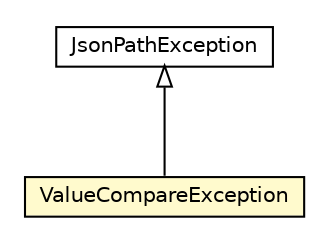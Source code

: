 #!/usr/local/bin/dot
#
# Class diagram 
# Generated by UMLGraph version R5_6-24-gf6e263 (http://www.umlgraph.org/)
#

digraph G {
	edge [fontname="Helvetica",fontsize=10,labelfontname="Helvetica",labelfontsize=10];
	node [fontname="Helvetica",fontsize=10,shape=plaintext];
	nodesep=0.25;
	ranksep=0.5;
	// net.trajano.doxdb.jsonpath.JsonPathException
	c4980 [label=<<table title="net.trajano.doxdb.jsonpath.JsonPathException" border="0" cellborder="1" cellspacing="0" cellpadding="2" port="p" href="./JsonPathException.html">
		<tr><td><table border="0" cellspacing="0" cellpadding="1">
<tr><td align="center" balign="center"> JsonPathException </td></tr>
		</table></td></tr>
		</table>>, URL="./JsonPathException.html", fontname="Helvetica", fontcolor="black", fontsize=10.0];
	// net.trajano.doxdb.jsonpath.ValueCompareException
	c5002 [label=<<table title="net.trajano.doxdb.jsonpath.ValueCompareException" border="0" cellborder="1" cellspacing="0" cellpadding="2" port="p" bgcolor="lemonChiffon" href="./ValueCompareException.html">
		<tr><td><table border="0" cellspacing="0" cellpadding="1">
<tr><td align="center" balign="center"> ValueCompareException </td></tr>
		</table></td></tr>
		</table>>, URL="./ValueCompareException.html", fontname="Helvetica", fontcolor="black", fontsize=10.0];
	//net.trajano.doxdb.jsonpath.ValueCompareException extends net.trajano.doxdb.jsonpath.JsonPathException
	c4980:p -> c5002:p [dir=back,arrowtail=empty];
}

